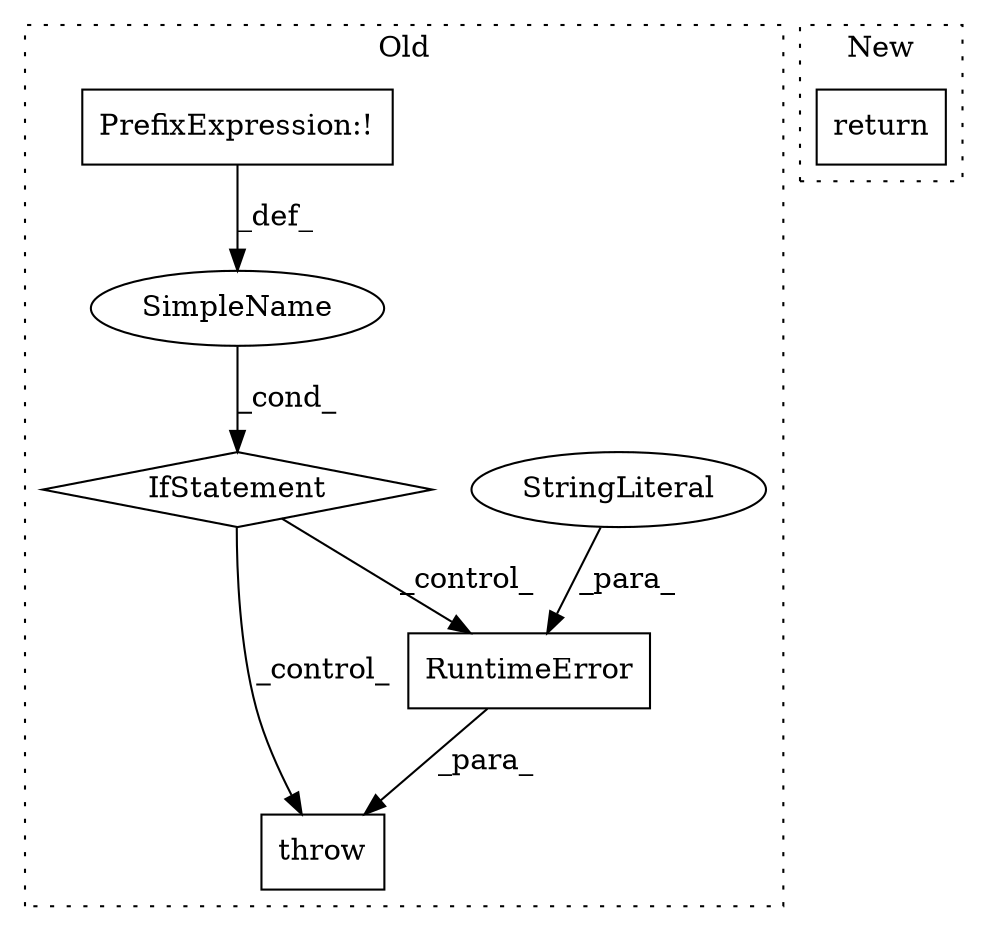 digraph G {
subgraph cluster0 {
1 [label="RuntimeError" a="32" s="354,529" l="13,1" shape="box"];
3 [label="throw" a="53" s="348" l="6" shape="box"];
4 [label="SimpleName" a="42" s="" l="" shape="ellipse"];
5 [label="StringLiteral" a="45" s="367" l="162" shape="ellipse"];
6 [label="IfStatement" a="25" s="322,338" l="4,2" shape="diamond"];
7 [label="PrefixExpression:!" a="38" s="326" l="1" shape="box"];
label = "Old";
style="dotted";
}
subgraph cluster1 {
2 [label="return" a="41" s="444" l="7" shape="box"];
label = "New";
style="dotted";
}
1 -> 3 [label="_para_"];
4 -> 6 [label="_cond_"];
5 -> 1 [label="_para_"];
6 -> 3 [label="_control_"];
6 -> 1 [label="_control_"];
7 -> 4 [label="_def_"];
}